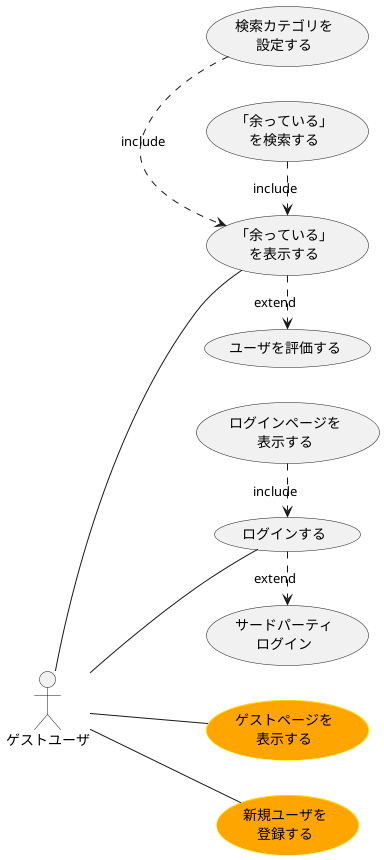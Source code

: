 @startuml usecase

left to right direction

"ゲストページを\n表示する" as (Guest) #orange;line:yellow
"「余っている」\nを表示する" as (Amari)
"「余っている」\nを検索する" as (Search)
"ユーザを評価する" as (Hiyouka)
"検索カテゴリを\n設定する" as (Define)

"新規ユーザを\n登録する" as (Signup) #orange;line:yellow
"ログインする" as (Signin)
"ログインページを\n表示する" as (SigninPage)
"サードパーティ\nログイン" as (SigninThird)


:ゲストユーザ: -- (Guest)
:ゲストユーザ: -- (Amari)
:ゲストユーザ: -- (Signup)
:ゲストユーザ: -- (Signin)
(Amari) .> (Hiyouka) : extend
(Search) .> (Amari) : include
(Define) .> (Amari) : include

(SigninPage) .> (Signin) : include
(Signin) .> (SigninThird) : extend

@enduml